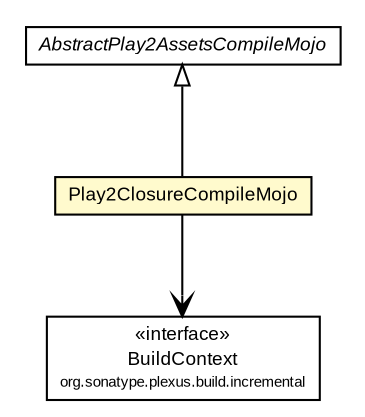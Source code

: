 #!/usr/local/bin/dot
#
# Class diagram 
# Generated by UMLGraph version R5_6-24-gf6e263 (http://www.umlgraph.org/)
#

digraph G {
	edge [fontname="arial",fontsize=10,labelfontname="arial",labelfontsize=10];
	node [fontname="arial",fontsize=10,shape=plaintext];
	nodesep=0.25;
	ranksep=0.5;
	// com.google.code.play2.plugin.Play2ClosureCompileMojo
	c610 [label=<<table title="com.google.code.play2.plugin.Play2ClosureCompileMojo" border="0" cellborder="1" cellspacing="0" cellpadding="2" port="p" bgcolor="lemonChiffon" href="./Play2ClosureCompileMojo.html">
		<tr><td><table border="0" cellspacing="0" cellpadding="1">
<tr><td align="center" balign="center"> Play2ClosureCompileMojo </td></tr>
		</table></td></tr>
		</table>>, URL="./Play2ClosureCompileMojo.html", fontname="arial", fontcolor="black", fontsize=9.0];
	// com.google.code.play2.plugin.AbstractPlay2AssetsCompileMojo
	c621 [label=<<table title="com.google.code.play2.plugin.AbstractPlay2AssetsCompileMojo" border="0" cellborder="1" cellspacing="0" cellpadding="2" port="p" href="./AbstractPlay2AssetsCompileMojo.html">
		<tr><td><table border="0" cellspacing="0" cellpadding="1">
<tr><td align="center" balign="center"><font face="arial italic"> AbstractPlay2AssetsCompileMojo </font></td></tr>
		</table></td></tr>
		</table>>, URL="./AbstractPlay2AssetsCompileMojo.html", fontname="arial", fontcolor="black", fontsize=9.0];
	//com.google.code.play2.plugin.Play2ClosureCompileMojo extends com.google.code.play2.plugin.AbstractPlay2AssetsCompileMojo
	c621:p -> c610:p [dir=back,arrowtail=empty];
	// com.google.code.play2.plugin.Play2ClosureCompileMojo NAVASSOC org.sonatype.plexus.build.incremental.BuildContext
	c610:p -> c626:p [taillabel="", label="", headlabel="", fontname="arial", fontcolor="black", fontsize=10.0, color="black", arrowhead=open];
	// org.sonatype.plexus.build.incremental.BuildContext
	c626 [label=<<table title="org.sonatype.plexus.build.incremental.BuildContext" border="0" cellborder="1" cellspacing="0" cellpadding="2" port="p">
		<tr><td><table border="0" cellspacing="0" cellpadding="1">
<tr><td align="center" balign="center"> &#171;interface&#187; </td></tr>
<tr><td align="center" balign="center"> BuildContext </td></tr>
<tr><td align="center" balign="center"><font point-size="7.0"> org.sonatype.plexus.build.incremental </font></td></tr>
		</table></td></tr>
		</table>>, URL="null", fontname="arial", fontcolor="black", fontsize=9.0];
}

